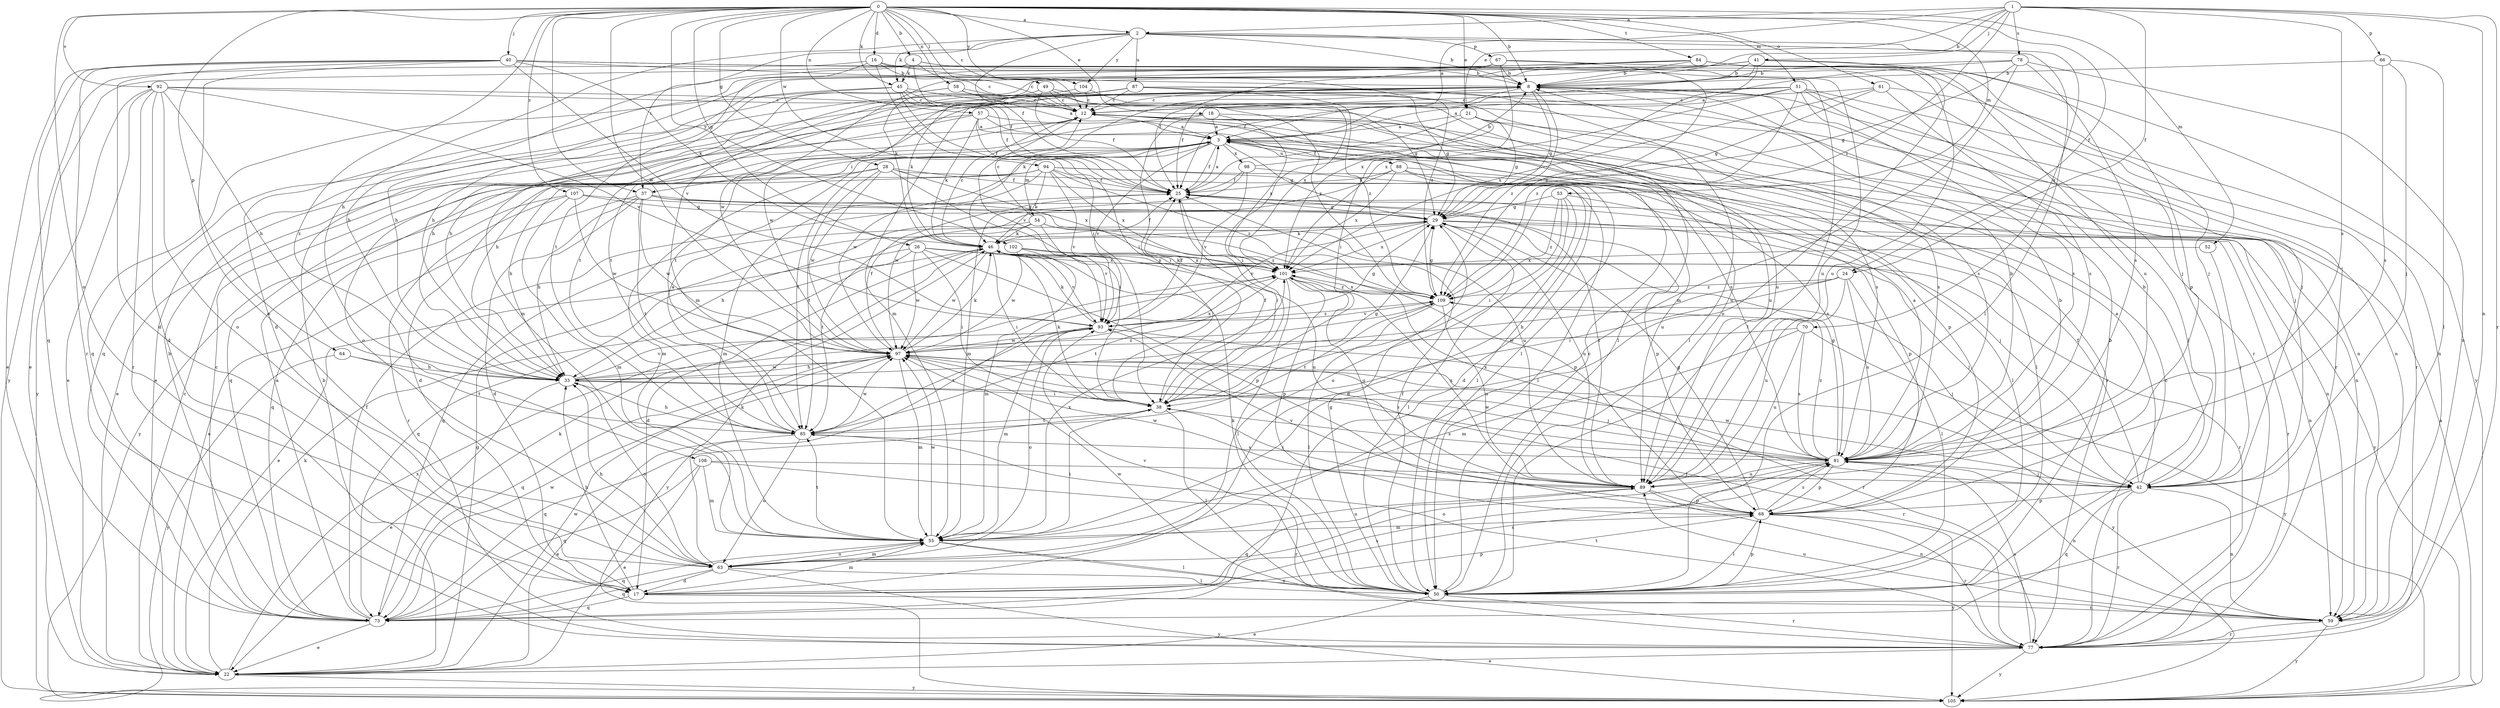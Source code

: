 strict digraph  {
0;
1;
2;
3;
4;
8;
12;
16;
17;
18;
21;
22;
24;
25;
26;
28;
29;
33;
37;
38;
40;
41;
42;
45;
46;
49;
50;
51;
52;
53;
54;
55;
57;
58;
59;
61;
63;
64;
66;
67;
68;
70;
73;
77;
78;
81;
84;
85;
87;
88;
89;
92;
93;
94;
97;
98;
101;
102;
104;
105;
107;
108;
109;
0 -> 2  [label=a];
0 -> 4  [label=b];
0 -> 8  [label=b];
0 -> 12  [label=c];
0 -> 16  [label=d];
0 -> 18  [label=e];
0 -> 21  [label=e];
0 -> 24  [label=f];
0 -> 26  [label=g];
0 -> 28  [label=g];
0 -> 37  [label=i];
0 -> 40  [label=j];
0 -> 45  [label=k];
0 -> 49  [label=l];
0 -> 51  [label=m];
0 -> 52  [label=m];
0 -> 53  [label=m];
0 -> 57  [label=n];
0 -> 58  [label=n];
0 -> 61  [label=o];
0 -> 63  [label=o];
0 -> 64  [label=p];
0 -> 84  [label=t];
0 -> 92  [label=v];
0 -> 94  [label=w];
0 -> 97  [label=w];
0 -> 102  [label=y];
0 -> 104  [label=y];
0 -> 107  [label=z];
0 -> 108  [label=z];
1 -> 2  [label=a];
1 -> 3  [label=a];
1 -> 8  [label=b];
1 -> 21  [label=e];
1 -> 24  [label=f];
1 -> 41  [label=j];
1 -> 59  [label=n];
1 -> 66  [label=p];
1 -> 77  [label=r];
1 -> 78  [label=s];
1 -> 81  [label=s];
1 -> 109  [label=z];
2 -> 8  [label=b];
2 -> 25  [label=f];
2 -> 33  [label=h];
2 -> 37  [label=i];
2 -> 45  [label=k];
2 -> 50  [label=l];
2 -> 67  [label=p];
2 -> 70  [label=q];
2 -> 87  [label=u];
2 -> 104  [label=y];
3 -> 25  [label=f];
3 -> 29  [label=g];
3 -> 37  [label=i];
3 -> 50  [label=l];
3 -> 54  [label=m];
3 -> 59  [label=n];
3 -> 68  [label=p];
3 -> 73  [label=q];
3 -> 85  [label=t];
3 -> 88  [label=u];
3 -> 93  [label=v];
3 -> 97  [label=w];
3 -> 98  [label=x];
4 -> 12  [label=c];
4 -> 22  [label=e];
4 -> 25  [label=f];
4 -> 33  [label=h];
4 -> 42  [label=j];
4 -> 45  [label=k];
4 -> 77  [label=r];
8 -> 12  [label=c];
8 -> 25  [label=f];
8 -> 29  [label=g];
8 -> 46  [label=k];
8 -> 55  [label=m];
8 -> 77  [label=r];
8 -> 109  [label=z];
12 -> 3  [label=a];
12 -> 77  [label=r];
12 -> 81  [label=s];
12 -> 89  [label=u];
12 -> 93  [label=v];
16 -> 8  [label=b];
16 -> 12  [label=c];
16 -> 38  [label=i];
16 -> 85  [label=t];
16 -> 105  [label=y];
16 -> 109  [label=z];
17 -> 33  [label=h];
17 -> 55  [label=m];
17 -> 59  [label=n];
17 -> 68  [label=p];
17 -> 73  [label=q];
17 -> 81  [label=s];
18 -> 3  [label=a];
18 -> 38  [label=i];
18 -> 63  [label=o];
18 -> 89  [label=u];
18 -> 101  [label=x];
21 -> 3  [label=a];
21 -> 25  [label=f];
21 -> 29  [label=g];
21 -> 38  [label=i];
21 -> 42  [label=j];
21 -> 81  [label=s];
22 -> 8  [label=b];
22 -> 12  [label=c];
22 -> 29  [label=g];
22 -> 46  [label=k];
22 -> 97  [label=w];
22 -> 101  [label=x];
22 -> 105  [label=y];
24 -> 33  [label=h];
24 -> 38  [label=i];
24 -> 50  [label=l];
24 -> 81  [label=s];
24 -> 89  [label=u];
24 -> 109  [label=z];
25 -> 3  [label=a];
25 -> 29  [label=g];
25 -> 38  [label=i];
25 -> 105  [label=y];
26 -> 22  [label=e];
26 -> 38  [label=i];
26 -> 42  [label=j];
26 -> 68  [label=p];
26 -> 73  [label=q];
26 -> 97  [label=w];
26 -> 101  [label=x];
28 -> 25  [label=f];
28 -> 38  [label=i];
28 -> 50  [label=l];
28 -> 55  [label=m];
28 -> 85  [label=t];
28 -> 97  [label=w];
28 -> 101  [label=x];
28 -> 105  [label=y];
29 -> 46  [label=k];
29 -> 50  [label=l];
29 -> 59  [label=n];
29 -> 73  [label=q];
29 -> 77  [label=r];
29 -> 89  [label=u];
29 -> 93  [label=v];
29 -> 101  [label=x];
33 -> 22  [label=e];
33 -> 38  [label=i];
33 -> 63  [label=o];
33 -> 77  [label=r];
33 -> 93  [label=v];
33 -> 97  [label=w];
33 -> 109  [label=z];
37 -> 17  [label=d];
37 -> 22  [label=e];
37 -> 29  [label=g];
37 -> 33  [label=h];
37 -> 68  [label=p];
37 -> 85  [label=t];
37 -> 89  [label=u];
37 -> 97  [label=w];
38 -> 25  [label=f];
38 -> 29  [label=g];
38 -> 46  [label=k];
38 -> 50  [label=l];
38 -> 73  [label=q];
38 -> 81  [label=s];
38 -> 85  [label=t];
40 -> 8  [label=b];
40 -> 17  [label=d];
40 -> 22  [label=e];
40 -> 46  [label=k];
40 -> 50  [label=l];
40 -> 63  [label=o];
40 -> 73  [label=q];
40 -> 77  [label=r];
40 -> 89  [label=u];
40 -> 93  [label=v];
41 -> 8  [label=b];
41 -> 25  [label=f];
41 -> 33  [label=h];
41 -> 55  [label=m];
41 -> 63  [label=o];
41 -> 68  [label=p];
41 -> 101  [label=x];
42 -> 3  [label=a];
42 -> 8  [label=b];
42 -> 25  [label=f];
42 -> 59  [label=n];
42 -> 68  [label=p];
42 -> 73  [label=q];
42 -> 77  [label=r];
42 -> 97  [label=w];
45 -> 12  [label=c];
45 -> 25  [label=f];
45 -> 38  [label=i];
45 -> 50  [label=l];
45 -> 55  [label=m];
45 -> 73  [label=q];
45 -> 109  [label=z];
46 -> 12  [label=c];
46 -> 17  [label=d];
46 -> 25  [label=f];
46 -> 38  [label=i];
46 -> 89  [label=u];
46 -> 93  [label=v];
46 -> 97  [label=w];
46 -> 101  [label=x];
49 -> 12  [label=c];
49 -> 25  [label=f];
49 -> 46  [label=k];
49 -> 81  [label=s];
49 -> 89  [label=u];
50 -> 8  [label=b];
50 -> 12  [label=c];
50 -> 22  [label=e];
50 -> 25  [label=f];
50 -> 29  [label=g];
50 -> 46  [label=k];
50 -> 68  [label=p];
50 -> 77  [label=r];
50 -> 93  [label=v];
50 -> 97  [label=w];
51 -> 3  [label=a];
51 -> 12  [label=c];
51 -> 33  [label=h];
51 -> 38  [label=i];
51 -> 42  [label=j];
51 -> 50  [label=l];
51 -> 77  [label=r];
51 -> 81  [label=s];
51 -> 85  [label=t];
51 -> 109  [label=z];
52 -> 42  [label=j];
52 -> 101  [label=x];
53 -> 17  [label=d];
53 -> 29  [label=g];
53 -> 38  [label=i];
53 -> 63  [label=o];
53 -> 68  [label=p];
53 -> 109  [label=z];
54 -> 12  [label=c];
54 -> 33  [label=h];
54 -> 46  [label=k];
54 -> 68  [label=p];
54 -> 85  [label=t];
54 -> 93  [label=v];
54 -> 109  [label=z];
55 -> 38  [label=i];
55 -> 50  [label=l];
55 -> 59  [label=n];
55 -> 63  [label=o];
55 -> 73  [label=q];
55 -> 85  [label=t];
55 -> 89  [label=u];
55 -> 97  [label=w];
55 -> 101  [label=x];
57 -> 3  [label=a];
57 -> 22  [label=e];
57 -> 25  [label=f];
57 -> 33  [label=h];
57 -> 46  [label=k];
57 -> 50  [label=l];
57 -> 81  [label=s];
58 -> 3  [label=a];
58 -> 12  [label=c];
58 -> 33  [label=h];
58 -> 59  [label=n];
58 -> 73  [label=q];
59 -> 77  [label=r];
59 -> 89  [label=u];
59 -> 105  [label=y];
61 -> 12  [label=c];
61 -> 29  [label=g];
61 -> 59  [label=n];
61 -> 81  [label=s];
61 -> 101  [label=x];
63 -> 17  [label=d];
63 -> 33  [label=h];
63 -> 46  [label=k];
63 -> 50  [label=l];
63 -> 55  [label=m];
63 -> 73  [label=q];
63 -> 105  [label=y];
64 -> 33  [label=h];
64 -> 85  [label=t];
64 -> 105  [label=y];
66 -> 8  [label=b];
66 -> 42  [label=j];
66 -> 50  [label=l];
66 -> 81  [label=s];
67 -> 8  [label=b];
67 -> 17  [label=d];
67 -> 25  [label=f];
67 -> 89  [label=u];
67 -> 101  [label=x];
67 -> 109  [label=z];
68 -> 8  [label=b];
68 -> 29  [label=g];
68 -> 50  [label=l];
68 -> 55  [label=m];
68 -> 77  [label=r];
68 -> 81  [label=s];
68 -> 93  [label=v];
68 -> 105  [label=y];
70 -> 55  [label=m];
70 -> 81  [label=s];
70 -> 89  [label=u];
70 -> 97  [label=w];
70 -> 105  [label=y];
73 -> 3  [label=a];
73 -> 8  [label=b];
73 -> 12  [label=c];
73 -> 22  [label=e];
73 -> 25  [label=f];
73 -> 46  [label=k];
73 -> 81  [label=s];
73 -> 97  [label=w];
77 -> 12  [label=c];
77 -> 22  [label=e];
77 -> 81  [label=s];
77 -> 85  [label=t];
77 -> 105  [label=y];
78 -> 3  [label=a];
78 -> 8  [label=b];
78 -> 29  [label=g];
78 -> 55  [label=m];
78 -> 59  [label=n];
78 -> 81  [label=s];
81 -> 3  [label=a];
81 -> 8  [label=b];
81 -> 29  [label=g];
81 -> 42  [label=j];
81 -> 59  [label=n];
81 -> 63  [label=o];
81 -> 68  [label=p];
81 -> 89  [label=u];
81 -> 97  [label=w];
81 -> 101  [label=x];
81 -> 109  [label=z];
84 -> 8  [label=b];
84 -> 33  [label=h];
84 -> 42  [label=j];
84 -> 46  [label=k];
84 -> 89  [label=u];
84 -> 97  [label=w];
84 -> 105  [label=y];
85 -> 3  [label=a];
85 -> 22  [label=e];
85 -> 33  [label=h];
85 -> 63  [label=o];
85 -> 81  [label=s];
85 -> 97  [label=w];
87 -> 12  [label=c];
87 -> 22  [label=e];
87 -> 29  [label=g];
87 -> 50  [label=l];
87 -> 59  [label=n];
87 -> 85  [label=t];
87 -> 97  [label=w];
87 -> 109  [label=z];
88 -> 17  [label=d];
88 -> 25  [label=f];
88 -> 50  [label=l];
88 -> 89  [label=u];
88 -> 97  [label=w];
88 -> 101  [label=x];
89 -> 25  [label=f];
89 -> 38  [label=i];
89 -> 59  [label=n];
89 -> 68  [label=p];
89 -> 73  [label=q];
89 -> 97  [label=w];
89 -> 101  [label=x];
92 -> 12  [label=c];
92 -> 17  [label=d];
92 -> 22  [label=e];
92 -> 29  [label=g];
92 -> 33  [label=h];
92 -> 63  [label=o];
92 -> 77  [label=r];
92 -> 93  [label=v];
92 -> 105  [label=y];
93 -> 25  [label=f];
93 -> 29  [label=g];
93 -> 46  [label=k];
93 -> 55  [label=m];
93 -> 63  [label=o];
93 -> 77  [label=r];
93 -> 85  [label=t];
93 -> 97  [label=w];
93 -> 109  [label=z];
94 -> 17  [label=d];
94 -> 25  [label=f];
94 -> 33  [label=h];
94 -> 46  [label=k];
94 -> 50  [label=l];
94 -> 55  [label=m];
94 -> 59  [label=n];
94 -> 93  [label=v];
94 -> 101  [label=x];
94 -> 109  [label=z];
97 -> 25  [label=f];
97 -> 33  [label=h];
97 -> 42  [label=j];
97 -> 46  [label=k];
97 -> 55  [label=m];
97 -> 73  [label=q];
97 -> 81  [label=s];
97 -> 101  [label=x];
97 -> 105  [label=y];
98 -> 8  [label=b];
98 -> 25  [label=f];
98 -> 55  [label=m];
98 -> 81  [label=s];
98 -> 93  [label=v];
101 -> 46  [label=k];
101 -> 50  [label=l];
101 -> 68  [label=p];
101 -> 85  [label=t];
101 -> 89  [label=u];
101 -> 105  [label=y];
101 -> 109  [label=z];
102 -> 55  [label=m];
102 -> 77  [label=r];
102 -> 97  [label=w];
102 -> 101  [label=x];
104 -> 12  [label=c];
104 -> 85  [label=t];
104 -> 101  [label=x];
105 -> 3  [label=a];
107 -> 29  [label=g];
107 -> 42  [label=j];
107 -> 55  [label=m];
107 -> 73  [label=q];
107 -> 77  [label=r];
107 -> 97  [label=w];
108 -> 22  [label=e];
108 -> 42  [label=j];
108 -> 55  [label=m];
108 -> 73  [label=q];
108 -> 77  [label=r];
109 -> 29  [label=g];
109 -> 42  [label=j];
109 -> 50  [label=l];
109 -> 85  [label=t];
109 -> 89  [label=u];
109 -> 93  [label=v];
109 -> 101  [label=x];
}
